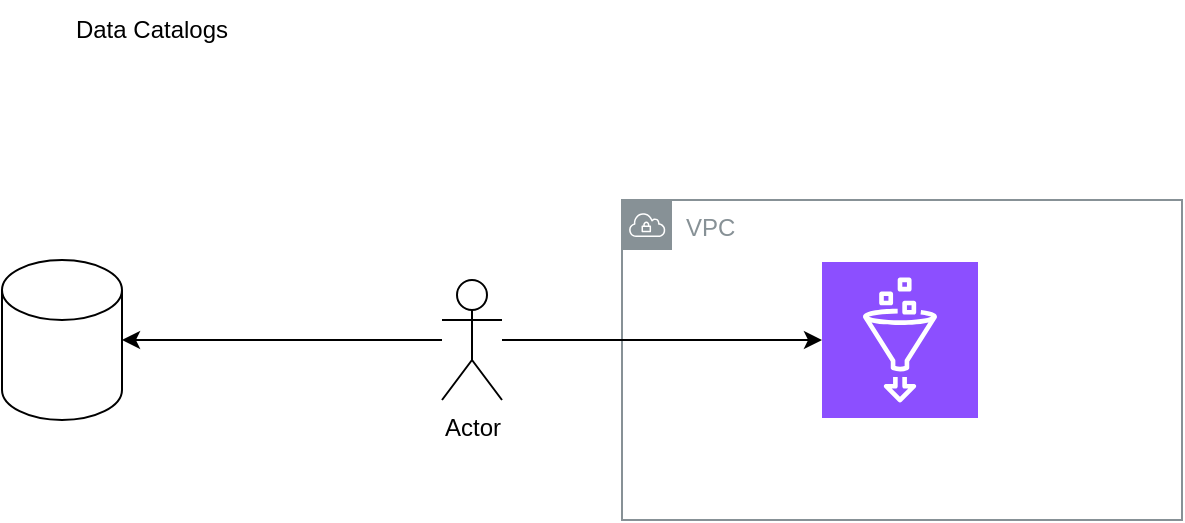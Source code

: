 <mxfile version="24.8.4">
  <diagram name="Page-1" id="Q8pZmcslJPCv3oL7TjrO">
    <mxGraphModel dx="836" dy="455" grid="1" gridSize="10" guides="1" tooltips="1" connect="1" arrows="1" fold="1" page="1" pageScale="1" pageWidth="850" pageHeight="1100" math="0" shadow="0">
      <root>
        <mxCell id="0" />
        <mxCell id="1" parent="0" />
        <mxCell id="nzbbFaEh_ylCNs4YV9ia-1" value="Actor" style="shape=umlActor;verticalLabelPosition=bottom;verticalAlign=top;html=1;outlineConnect=0;" vertex="1" parent="1">
          <mxGeometry x="390" y="200" width="30" height="60" as="geometry" />
        </mxCell>
        <mxCell id="nzbbFaEh_ylCNs4YV9ia-8" value="VPC" style="sketch=0;outlineConnect=0;gradientColor=none;html=1;whiteSpace=wrap;fontSize=12;fontStyle=0;shape=mxgraph.aws4.group;grIcon=mxgraph.aws4.group_vpc;strokeColor=#879196;fillColor=none;verticalAlign=top;align=left;spacingLeft=30;fontColor=#879196;dashed=0;" vertex="1" parent="1">
          <mxGeometry x="480" y="160" width="280" height="160" as="geometry" />
        </mxCell>
        <mxCell id="nzbbFaEh_ylCNs4YV9ia-2" value="" style="sketch=0;points=[[0,0,0],[0.25,0,0],[0.5,0,0],[0.75,0,0],[1,0,0],[0,1,0],[0.25,1,0],[0.5,1,0],[0.75,1,0],[1,1,0],[0,0.25,0],[0,0.5,0],[0,0.75,0],[1,0.25,0],[1,0.5,0],[1,0.75,0]];outlineConnect=0;fontColor=#232F3E;fillColor=#8C4FFF;strokeColor=#ffffff;dashed=0;verticalLabelPosition=bottom;verticalAlign=top;align=center;html=1;fontSize=12;fontStyle=0;aspect=fixed;shape=mxgraph.aws4.resourceIcon;resIcon=mxgraph.aws4.glue;" vertex="1" parent="1">
          <mxGeometry x="580" y="191" width="78" height="78" as="geometry" />
        </mxCell>
        <mxCell id="nzbbFaEh_ylCNs4YV9ia-4" value="" style="shape=cylinder3;whiteSpace=wrap;html=1;boundedLbl=1;backgroundOutline=1;size=15;" vertex="1" parent="1">
          <mxGeometry x="170" y="190" width="60" height="80" as="geometry" />
        </mxCell>
        <mxCell id="nzbbFaEh_ylCNs4YV9ia-5" style="edgeStyle=orthogonalEdgeStyle;rounded=0;orthogonalLoop=1;jettySize=auto;html=1;entryX=1;entryY=0.5;entryDx=0;entryDy=0;entryPerimeter=0;" edge="1" parent="1" source="nzbbFaEh_ylCNs4YV9ia-1" target="nzbbFaEh_ylCNs4YV9ia-4">
          <mxGeometry relative="1" as="geometry" />
        </mxCell>
        <mxCell id="nzbbFaEh_ylCNs4YV9ia-10" style="edgeStyle=orthogonalEdgeStyle;rounded=0;orthogonalLoop=1;jettySize=auto;html=1;entryX=0;entryY=0.5;entryDx=0;entryDy=0;entryPerimeter=0;" edge="1" parent="1" source="nzbbFaEh_ylCNs4YV9ia-1" target="nzbbFaEh_ylCNs4YV9ia-2">
          <mxGeometry relative="1" as="geometry" />
        </mxCell>
        <mxCell id="nzbbFaEh_ylCNs4YV9ia-11" value="Data Catalogs" style="text;html=1;align=center;verticalAlign=middle;whiteSpace=wrap;rounded=0;" vertex="1" parent="1">
          <mxGeometry x="170" y="60" width="150" height="30" as="geometry" />
        </mxCell>
      </root>
    </mxGraphModel>
  </diagram>
</mxfile>
